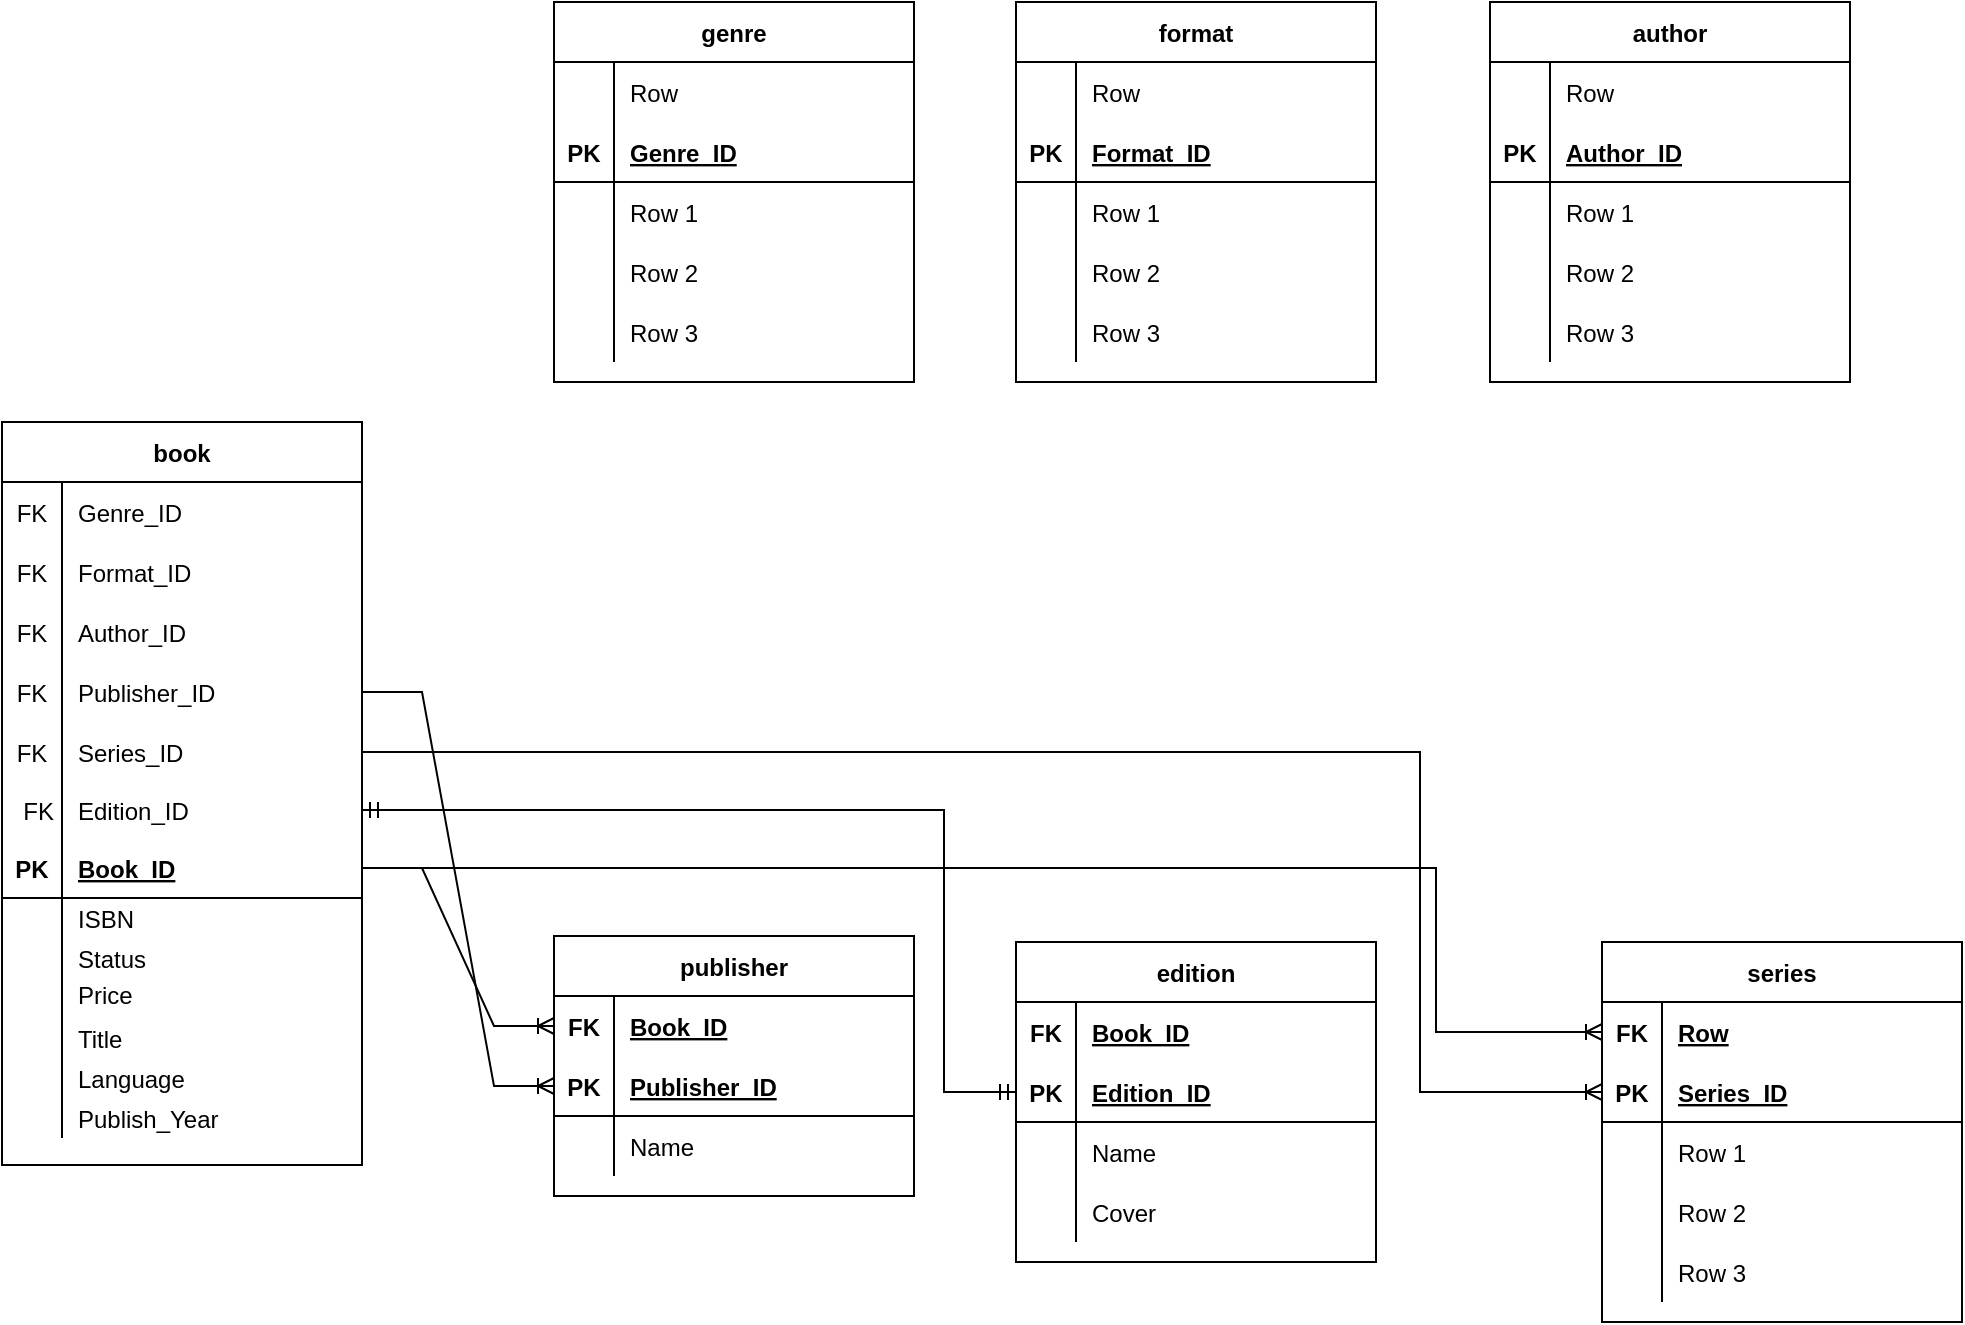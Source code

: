 <mxfile version="15.8.9" type="github">
  <diagram name="Page-1" id="ad52d381-51e7-2e0d-a935-2d0ddd2fd229">
    <mxGraphModel dx="1221" dy="654" grid="0" gridSize="10" guides="1" tooltips="1" connect="1" arrows="1" fold="1" page="1" pageScale="1" pageWidth="1100" pageHeight="850" background="none" math="0" shadow="0">
      <root>
        <mxCell id="0" />
        <mxCell id="1" parent="0" />
        <mxCell id="E-2vKQAkbis2uQc8l_NM-1" value="book" style="shape=table;startSize=30;container=1;collapsible=1;childLayout=tableLayout;fixedRows=1;rowLines=0;fontStyle=1;align=center;resizeLast=1;" parent="1" vertex="1">
          <mxGeometry x="147" y="327" width="180" height="371.444" as="geometry" />
        </mxCell>
        <mxCell id="GUo5Avm-NCkQz2e8P1mR-23" value="" style="shape=partialRectangle;collapsible=0;dropTarget=0;pointerEvents=0;fillColor=none;top=0;left=0;bottom=0;right=0;points=[[0,0.5],[1,0.5]];portConstraint=eastwest;" vertex="1" parent="E-2vKQAkbis2uQc8l_NM-1">
          <mxGeometry y="30" width="180" height="30" as="geometry" />
        </mxCell>
        <mxCell id="GUo5Avm-NCkQz2e8P1mR-24" value="FK" style="shape=partialRectangle;connectable=0;fillColor=none;top=0;left=0;bottom=0;right=0;editable=1;overflow=hidden;" vertex="1" parent="GUo5Avm-NCkQz2e8P1mR-23">
          <mxGeometry width="30" height="30" as="geometry">
            <mxRectangle width="30" height="30" as="alternateBounds" />
          </mxGeometry>
        </mxCell>
        <mxCell id="GUo5Avm-NCkQz2e8P1mR-25" value="Genre_ID" style="shape=partialRectangle;connectable=0;fillColor=none;top=0;left=0;bottom=0;right=0;align=left;spacingLeft=6;overflow=hidden;" vertex="1" parent="GUo5Avm-NCkQz2e8P1mR-23">
          <mxGeometry x="30" width="150" height="30" as="geometry">
            <mxRectangle width="150" height="30" as="alternateBounds" />
          </mxGeometry>
        </mxCell>
        <mxCell id="GUo5Avm-NCkQz2e8P1mR-26" value="" style="shape=partialRectangle;collapsible=0;dropTarget=0;pointerEvents=0;fillColor=none;top=0;left=0;bottom=0;right=0;points=[[0,0.5],[1,0.5]];portConstraint=eastwest;" vertex="1" parent="E-2vKQAkbis2uQc8l_NM-1">
          <mxGeometry y="60" width="180" height="30" as="geometry" />
        </mxCell>
        <mxCell id="GUo5Avm-NCkQz2e8P1mR-27" value="FK" style="shape=partialRectangle;connectable=0;fillColor=none;top=0;left=0;bottom=0;right=0;editable=1;overflow=hidden;" vertex="1" parent="GUo5Avm-NCkQz2e8P1mR-26">
          <mxGeometry width="30" height="30" as="geometry">
            <mxRectangle width="30" height="30" as="alternateBounds" />
          </mxGeometry>
        </mxCell>
        <mxCell id="GUo5Avm-NCkQz2e8P1mR-28" value="Format_ID" style="shape=partialRectangle;connectable=0;fillColor=none;top=0;left=0;bottom=0;right=0;align=left;spacingLeft=6;overflow=hidden;" vertex="1" parent="GUo5Avm-NCkQz2e8P1mR-26">
          <mxGeometry x="30" width="150" height="30" as="geometry">
            <mxRectangle width="150" height="30" as="alternateBounds" />
          </mxGeometry>
        </mxCell>
        <mxCell id="GUo5Avm-NCkQz2e8P1mR-29" value="" style="shape=partialRectangle;collapsible=0;dropTarget=0;pointerEvents=0;fillColor=none;top=0;left=0;bottom=0;right=0;points=[[0,0.5],[1,0.5]];portConstraint=eastwest;" vertex="1" parent="E-2vKQAkbis2uQc8l_NM-1">
          <mxGeometry y="90" width="180" height="30" as="geometry" />
        </mxCell>
        <mxCell id="GUo5Avm-NCkQz2e8P1mR-30" value="FK" style="shape=partialRectangle;connectable=0;fillColor=none;top=0;left=0;bottom=0;right=0;editable=1;overflow=hidden;" vertex="1" parent="GUo5Avm-NCkQz2e8P1mR-29">
          <mxGeometry width="30" height="30" as="geometry">
            <mxRectangle width="30" height="30" as="alternateBounds" />
          </mxGeometry>
        </mxCell>
        <mxCell id="GUo5Avm-NCkQz2e8P1mR-31" value="Author_ID" style="shape=partialRectangle;connectable=0;fillColor=none;top=0;left=0;bottom=0;right=0;align=left;spacingLeft=6;overflow=hidden;" vertex="1" parent="GUo5Avm-NCkQz2e8P1mR-29">
          <mxGeometry x="30" width="150" height="30" as="geometry">
            <mxRectangle width="150" height="30" as="alternateBounds" />
          </mxGeometry>
        </mxCell>
        <mxCell id="GUo5Avm-NCkQz2e8P1mR-32" value="" style="shape=partialRectangle;collapsible=0;dropTarget=0;pointerEvents=0;fillColor=none;top=0;left=0;bottom=0;right=0;points=[[0,0.5],[1,0.5]];portConstraint=eastwest;" vertex="1" parent="E-2vKQAkbis2uQc8l_NM-1">
          <mxGeometry y="120" width="180" height="30" as="geometry" />
        </mxCell>
        <mxCell id="GUo5Avm-NCkQz2e8P1mR-33" value="FK" style="shape=partialRectangle;connectable=0;fillColor=none;top=0;left=0;bottom=0;right=0;editable=1;overflow=hidden;" vertex="1" parent="GUo5Avm-NCkQz2e8P1mR-32">
          <mxGeometry width="30" height="30" as="geometry">
            <mxRectangle width="30" height="30" as="alternateBounds" />
          </mxGeometry>
        </mxCell>
        <mxCell id="GUo5Avm-NCkQz2e8P1mR-34" value="Publisher_ID" style="shape=partialRectangle;connectable=0;fillColor=none;top=0;left=0;bottom=0;right=0;align=left;spacingLeft=6;overflow=hidden;" vertex="1" parent="GUo5Avm-NCkQz2e8P1mR-32">
          <mxGeometry x="30" width="150" height="30" as="geometry">
            <mxRectangle width="150" height="30" as="alternateBounds" />
          </mxGeometry>
        </mxCell>
        <mxCell id="GUo5Avm-NCkQz2e8P1mR-57" value="" style="shape=partialRectangle;collapsible=0;dropTarget=0;pointerEvents=0;fillColor=none;top=0;left=0;bottom=0;right=0;points=[[0,0.5],[1,0.5]];portConstraint=eastwest;" vertex="1" parent="E-2vKQAkbis2uQc8l_NM-1">
          <mxGeometry y="150" width="180" height="30" as="geometry" />
        </mxCell>
        <mxCell id="GUo5Avm-NCkQz2e8P1mR-58" value="FK" style="shape=partialRectangle;connectable=0;fillColor=none;top=0;left=0;bottom=0;right=0;editable=1;overflow=hidden;" vertex="1" parent="GUo5Avm-NCkQz2e8P1mR-57">
          <mxGeometry width="30" height="30" as="geometry">
            <mxRectangle width="30" height="30" as="alternateBounds" />
          </mxGeometry>
        </mxCell>
        <mxCell id="GUo5Avm-NCkQz2e8P1mR-59" value="Series_ID" style="shape=partialRectangle;connectable=0;fillColor=none;top=0;left=0;bottom=0;right=0;align=left;spacingLeft=6;overflow=hidden;" vertex="1" parent="GUo5Avm-NCkQz2e8P1mR-57">
          <mxGeometry x="30" width="150" height="30" as="geometry">
            <mxRectangle width="150" height="30" as="alternateBounds" />
          </mxGeometry>
        </mxCell>
        <mxCell id="GUo5Avm-NCkQz2e8P1mR-35" value="" style="shape=partialRectangle;collapsible=0;dropTarget=0;pointerEvents=0;fillColor=none;top=0;left=0;bottom=0;right=0;points=[[0,0.5],[1,0.5]];portConstraint=eastwest;" vertex="1" parent="E-2vKQAkbis2uQc8l_NM-1">
          <mxGeometry y="180" width="180" height="28" as="geometry" />
        </mxCell>
        <mxCell id="GUo5Avm-NCkQz2e8P1mR-36" value="  FK" style="shape=partialRectangle;connectable=0;fillColor=none;top=0;left=0;bottom=0;right=0;editable=1;overflow=hidden;" vertex="1" parent="GUo5Avm-NCkQz2e8P1mR-35">
          <mxGeometry width="30" height="28" as="geometry">
            <mxRectangle width="30" height="28" as="alternateBounds" />
          </mxGeometry>
        </mxCell>
        <mxCell id="GUo5Avm-NCkQz2e8P1mR-37" value="Edition_ID" style="shape=partialRectangle;connectable=0;fillColor=none;top=0;left=0;bottom=0;right=0;align=left;spacingLeft=6;overflow=hidden;" vertex="1" parent="GUo5Avm-NCkQz2e8P1mR-35">
          <mxGeometry x="30" width="150" height="28" as="geometry">
            <mxRectangle width="150" height="28" as="alternateBounds" />
          </mxGeometry>
        </mxCell>
        <mxCell id="E-2vKQAkbis2uQc8l_NM-2" value="" style="shape=partialRectangle;collapsible=0;dropTarget=0;pointerEvents=0;fillColor=none;top=0;left=0;bottom=1;right=0;points=[[0,0.5],[1,0.5]];portConstraint=eastwest;" parent="E-2vKQAkbis2uQc8l_NM-1" vertex="1">
          <mxGeometry y="208" width="180" height="30" as="geometry" />
        </mxCell>
        <mxCell id="E-2vKQAkbis2uQc8l_NM-3" value="PK" style="shape=partialRectangle;connectable=0;fillColor=none;top=0;left=0;bottom=0;right=0;fontStyle=1;overflow=hidden;" parent="E-2vKQAkbis2uQc8l_NM-2" vertex="1">
          <mxGeometry width="30" height="30" as="geometry">
            <mxRectangle width="30" height="30" as="alternateBounds" />
          </mxGeometry>
        </mxCell>
        <mxCell id="E-2vKQAkbis2uQc8l_NM-4" value="Book_ID" style="shape=partialRectangle;connectable=0;fillColor=none;top=0;left=0;bottom=0;right=0;align=left;spacingLeft=6;fontStyle=5;overflow=hidden;" parent="E-2vKQAkbis2uQc8l_NM-2" vertex="1">
          <mxGeometry x="30" width="150" height="30" as="geometry">
            <mxRectangle width="150" height="30" as="alternateBounds" />
          </mxGeometry>
        </mxCell>
        <mxCell id="E-2vKQAkbis2uQc8l_NM-5" value="" style="shape=partialRectangle;collapsible=0;dropTarget=0;pointerEvents=0;fillColor=none;top=0;left=0;bottom=0;right=0;points=[[0,0.5],[1,0.5]];portConstraint=eastwest;" parent="E-2vKQAkbis2uQc8l_NM-1" vertex="1">
          <mxGeometry y="238" width="180" height="20" as="geometry" />
        </mxCell>
        <mxCell id="E-2vKQAkbis2uQc8l_NM-6" value="" style="shape=partialRectangle;connectable=0;fillColor=none;top=0;left=0;bottom=0;right=0;editable=1;overflow=hidden;" parent="E-2vKQAkbis2uQc8l_NM-5" vertex="1">
          <mxGeometry width="30" height="20" as="geometry">
            <mxRectangle width="30" height="20" as="alternateBounds" />
          </mxGeometry>
        </mxCell>
        <mxCell id="E-2vKQAkbis2uQc8l_NM-7" value="ISBN" style="shape=partialRectangle;connectable=0;fillColor=none;top=0;left=0;bottom=0;right=0;align=left;spacingLeft=6;overflow=hidden;" parent="E-2vKQAkbis2uQc8l_NM-5" vertex="1">
          <mxGeometry x="30" width="150" height="20" as="geometry">
            <mxRectangle width="150" height="20" as="alternateBounds" />
          </mxGeometry>
        </mxCell>
        <mxCell id="E-2vKQAkbis2uQc8l_NM-8" value="" style="shape=partialRectangle;collapsible=0;dropTarget=0;pointerEvents=0;fillColor=none;top=0;left=0;bottom=0;right=0;points=[[0,0.5],[1,0.5]];portConstraint=eastwest;" parent="E-2vKQAkbis2uQc8l_NM-1" vertex="1">
          <mxGeometry y="258" width="180" height="20" as="geometry" />
        </mxCell>
        <mxCell id="E-2vKQAkbis2uQc8l_NM-9" value="" style="shape=partialRectangle;connectable=0;fillColor=none;top=0;left=0;bottom=0;right=0;editable=1;overflow=hidden;" parent="E-2vKQAkbis2uQc8l_NM-8" vertex="1">
          <mxGeometry width="30" height="20" as="geometry">
            <mxRectangle width="30" height="20" as="alternateBounds" />
          </mxGeometry>
        </mxCell>
        <mxCell id="E-2vKQAkbis2uQc8l_NM-10" value="Status" style="shape=partialRectangle;connectable=0;fillColor=none;top=0;left=0;bottom=0;right=0;align=left;spacingLeft=6;overflow=hidden;" parent="E-2vKQAkbis2uQc8l_NM-8" vertex="1">
          <mxGeometry x="30" width="150" height="20" as="geometry">
            <mxRectangle width="150" height="20" as="alternateBounds" />
          </mxGeometry>
        </mxCell>
        <mxCell id="E-2vKQAkbis2uQc8l_NM-11" value="" style="shape=partialRectangle;collapsible=0;dropTarget=0;pointerEvents=0;fillColor=none;top=0;left=0;bottom=0;right=0;points=[[0,0.5],[1,0.5]];portConstraint=eastwest;" parent="E-2vKQAkbis2uQc8l_NM-1" vertex="1">
          <mxGeometry y="278" width="180" height="20" as="geometry" />
        </mxCell>
        <mxCell id="E-2vKQAkbis2uQc8l_NM-12" value="" style="shape=partialRectangle;connectable=0;fillColor=none;top=0;left=0;bottom=0;right=0;editable=1;overflow=hidden;" parent="E-2vKQAkbis2uQc8l_NM-11" vertex="1">
          <mxGeometry width="30" height="20" as="geometry">
            <mxRectangle width="30" height="20" as="alternateBounds" />
          </mxGeometry>
        </mxCell>
        <mxCell id="E-2vKQAkbis2uQc8l_NM-13" value="Price&#xa;" style="shape=partialRectangle;connectable=0;fillColor=none;top=0;left=0;bottom=0;right=0;align=left;spacingLeft=6;overflow=hidden;" parent="E-2vKQAkbis2uQc8l_NM-11" vertex="1">
          <mxGeometry x="30" width="150" height="20" as="geometry">
            <mxRectangle width="150" height="20" as="alternateBounds" />
          </mxGeometry>
        </mxCell>
        <mxCell id="GUo5Avm-NCkQz2e8P1mR-8" value="" style="shape=partialRectangle;collapsible=0;dropTarget=0;pointerEvents=0;fillColor=none;top=0;left=0;bottom=0;right=0;points=[[0,0.5],[1,0.5]];portConstraint=eastwest;" vertex="1" parent="E-2vKQAkbis2uQc8l_NM-1">
          <mxGeometry y="298" width="180" height="20" as="geometry" />
        </mxCell>
        <mxCell id="GUo5Avm-NCkQz2e8P1mR-9" value="" style="shape=partialRectangle;connectable=0;fillColor=none;top=0;left=0;bottom=0;right=0;editable=1;overflow=hidden;" vertex="1" parent="GUo5Avm-NCkQz2e8P1mR-8">
          <mxGeometry width="30" height="20" as="geometry">
            <mxRectangle width="30" height="20" as="alternateBounds" />
          </mxGeometry>
        </mxCell>
        <mxCell id="GUo5Avm-NCkQz2e8P1mR-10" value="Title" style="shape=partialRectangle;connectable=0;fillColor=none;top=0;left=0;bottom=0;right=0;align=left;spacingLeft=6;overflow=hidden;" vertex="1" parent="GUo5Avm-NCkQz2e8P1mR-8">
          <mxGeometry x="30" width="150" height="20" as="geometry">
            <mxRectangle width="150" height="20" as="alternateBounds" />
          </mxGeometry>
        </mxCell>
        <mxCell id="GUo5Avm-NCkQz2e8P1mR-11" value="" style="shape=partialRectangle;collapsible=0;dropTarget=0;pointerEvents=0;fillColor=none;top=0;left=0;bottom=0;right=0;points=[[0,0.5],[1,0.5]];portConstraint=eastwest;" vertex="1" parent="E-2vKQAkbis2uQc8l_NM-1">
          <mxGeometry y="318" width="180" height="20" as="geometry" />
        </mxCell>
        <mxCell id="GUo5Avm-NCkQz2e8P1mR-12" value="" style="shape=partialRectangle;connectable=0;fillColor=none;top=0;left=0;bottom=0;right=0;editable=1;overflow=hidden;" vertex="1" parent="GUo5Avm-NCkQz2e8P1mR-11">
          <mxGeometry width="30" height="20" as="geometry">
            <mxRectangle width="30" height="20" as="alternateBounds" />
          </mxGeometry>
        </mxCell>
        <mxCell id="GUo5Avm-NCkQz2e8P1mR-13" value="Language" style="shape=partialRectangle;connectable=0;fillColor=none;top=0;left=0;bottom=0;right=0;align=left;spacingLeft=6;overflow=hidden;" vertex="1" parent="GUo5Avm-NCkQz2e8P1mR-11">
          <mxGeometry x="30" width="150" height="20" as="geometry">
            <mxRectangle width="150" height="20" as="alternateBounds" />
          </mxGeometry>
        </mxCell>
        <mxCell id="GUo5Avm-NCkQz2e8P1mR-14" value="" style="shape=partialRectangle;collapsible=0;dropTarget=0;pointerEvents=0;fillColor=none;top=0;left=0;bottom=0;right=0;points=[[0,0.5],[1,0.5]];portConstraint=eastwest;" vertex="1" parent="E-2vKQAkbis2uQc8l_NM-1">
          <mxGeometry y="338" width="180" height="20" as="geometry" />
        </mxCell>
        <mxCell id="GUo5Avm-NCkQz2e8P1mR-15" value="" style="shape=partialRectangle;connectable=0;fillColor=none;top=0;left=0;bottom=0;right=0;editable=1;overflow=hidden;" vertex="1" parent="GUo5Avm-NCkQz2e8P1mR-14">
          <mxGeometry width="30" height="20" as="geometry">
            <mxRectangle width="30" height="20" as="alternateBounds" />
          </mxGeometry>
        </mxCell>
        <mxCell id="GUo5Avm-NCkQz2e8P1mR-16" value="Publish_Year" style="shape=partialRectangle;connectable=0;fillColor=none;top=0;left=0;bottom=0;right=0;align=left;spacingLeft=6;overflow=hidden;" vertex="1" parent="GUo5Avm-NCkQz2e8P1mR-14">
          <mxGeometry x="30" width="150" height="20" as="geometry">
            <mxRectangle width="150" height="20" as="alternateBounds" />
          </mxGeometry>
        </mxCell>
        <mxCell id="E-2vKQAkbis2uQc8l_NM-14" value="author" style="shape=table;startSize=30;container=1;collapsible=1;childLayout=tableLayout;fixedRows=1;rowLines=0;fontStyle=1;align=center;resizeLast=1;" parent="1" vertex="1">
          <mxGeometry x="891" y="117" width="180" height="190" as="geometry" />
        </mxCell>
        <mxCell id="GUo5Avm-NCkQz2e8P1mR-54" value="" style="shape=partialRectangle;collapsible=0;dropTarget=0;pointerEvents=0;fillColor=none;top=0;left=0;bottom=0;right=0;points=[[0,0.5],[1,0.5]];portConstraint=eastwest;" vertex="1" parent="E-2vKQAkbis2uQc8l_NM-14">
          <mxGeometry y="30" width="180" height="30" as="geometry" />
        </mxCell>
        <mxCell id="GUo5Avm-NCkQz2e8P1mR-55" value="" style="shape=partialRectangle;connectable=0;fillColor=none;top=0;left=0;bottom=0;right=0;editable=1;overflow=hidden;" vertex="1" parent="GUo5Avm-NCkQz2e8P1mR-54">
          <mxGeometry width="30" height="30" as="geometry">
            <mxRectangle width="30" height="30" as="alternateBounds" />
          </mxGeometry>
        </mxCell>
        <mxCell id="GUo5Avm-NCkQz2e8P1mR-56" value="Row" style="shape=partialRectangle;connectable=0;fillColor=none;top=0;left=0;bottom=0;right=0;align=left;spacingLeft=6;overflow=hidden;" vertex="1" parent="GUo5Avm-NCkQz2e8P1mR-54">
          <mxGeometry x="30" width="150" height="30" as="geometry">
            <mxRectangle width="150" height="30" as="alternateBounds" />
          </mxGeometry>
        </mxCell>
        <mxCell id="E-2vKQAkbis2uQc8l_NM-15" value="" style="shape=partialRectangle;collapsible=0;dropTarget=0;pointerEvents=0;fillColor=none;top=0;left=0;bottom=1;right=0;points=[[0,0.5],[1,0.5]];portConstraint=eastwest;" parent="E-2vKQAkbis2uQc8l_NM-14" vertex="1">
          <mxGeometry y="60" width="180" height="30" as="geometry" />
        </mxCell>
        <mxCell id="E-2vKQAkbis2uQc8l_NM-16" value="PK" style="shape=partialRectangle;connectable=0;fillColor=none;top=0;left=0;bottom=0;right=0;fontStyle=1;overflow=hidden;" parent="E-2vKQAkbis2uQc8l_NM-15" vertex="1">
          <mxGeometry width="30" height="30" as="geometry">
            <mxRectangle width="30" height="30" as="alternateBounds" />
          </mxGeometry>
        </mxCell>
        <mxCell id="E-2vKQAkbis2uQc8l_NM-17" value="Author_ID" style="shape=partialRectangle;connectable=0;fillColor=none;top=0;left=0;bottom=0;right=0;align=left;spacingLeft=6;fontStyle=5;overflow=hidden;" parent="E-2vKQAkbis2uQc8l_NM-15" vertex="1">
          <mxGeometry x="30" width="150" height="30" as="geometry">
            <mxRectangle width="150" height="30" as="alternateBounds" />
          </mxGeometry>
        </mxCell>
        <mxCell id="E-2vKQAkbis2uQc8l_NM-18" value="" style="shape=partialRectangle;collapsible=0;dropTarget=0;pointerEvents=0;fillColor=none;top=0;left=0;bottom=0;right=0;points=[[0,0.5],[1,0.5]];portConstraint=eastwest;" parent="E-2vKQAkbis2uQc8l_NM-14" vertex="1">
          <mxGeometry y="90" width="180" height="30" as="geometry" />
        </mxCell>
        <mxCell id="E-2vKQAkbis2uQc8l_NM-19" value="" style="shape=partialRectangle;connectable=0;fillColor=none;top=0;left=0;bottom=0;right=0;editable=1;overflow=hidden;" parent="E-2vKQAkbis2uQc8l_NM-18" vertex="1">
          <mxGeometry width="30" height="30" as="geometry">
            <mxRectangle width="30" height="30" as="alternateBounds" />
          </mxGeometry>
        </mxCell>
        <mxCell id="E-2vKQAkbis2uQc8l_NM-20" value="Row 1" style="shape=partialRectangle;connectable=0;fillColor=none;top=0;left=0;bottom=0;right=0;align=left;spacingLeft=6;overflow=hidden;" parent="E-2vKQAkbis2uQc8l_NM-18" vertex="1">
          <mxGeometry x="30" width="150" height="30" as="geometry">
            <mxRectangle width="150" height="30" as="alternateBounds" />
          </mxGeometry>
        </mxCell>
        <mxCell id="E-2vKQAkbis2uQc8l_NM-21" value="" style="shape=partialRectangle;collapsible=0;dropTarget=0;pointerEvents=0;fillColor=none;top=0;left=0;bottom=0;right=0;points=[[0,0.5],[1,0.5]];portConstraint=eastwest;" parent="E-2vKQAkbis2uQc8l_NM-14" vertex="1">
          <mxGeometry y="120" width="180" height="30" as="geometry" />
        </mxCell>
        <mxCell id="E-2vKQAkbis2uQc8l_NM-22" value="" style="shape=partialRectangle;connectable=0;fillColor=none;top=0;left=0;bottom=0;right=0;editable=1;overflow=hidden;" parent="E-2vKQAkbis2uQc8l_NM-21" vertex="1">
          <mxGeometry width="30" height="30" as="geometry">
            <mxRectangle width="30" height="30" as="alternateBounds" />
          </mxGeometry>
        </mxCell>
        <mxCell id="E-2vKQAkbis2uQc8l_NM-23" value="Row 2" style="shape=partialRectangle;connectable=0;fillColor=none;top=0;left=0;bottom=0;right=0;align=left;spacingLeft=6;overflow=hidden;" parent="E-2vKQAkbis2uQc8l_NM-21" vertex="1">
          <mxGeometry x="30" width="150" height="30" as="geometry">
            <mxRectangle width="150" height="30" as="alternateBounds" />
          </mxGeometry>
        </mxCell>
        <mxCell id="E-2vKQAkbis2uQc8l_NM-24" value="" style="shape=partialRectangle;collapsible=0;dropTarget=0;pointerEvents=0;fillColor=none;top=0;left=0;bottom=0;right=0;points=[[0,0.5],[1,0.5]];portConstraint=eastwest;" parent="E-2vKQAkbis2uQc8l_NM-14" vertex="1">
          <mxGeometry y="150" width="180" height="30" as="geometry" />
        </mxCell>
        <mxCell id="E-2vKQAkbis2uQc8l_NM-25" value="" style="shape=partialRectangle;connectable=0;fillColor=none;top=0;left=0;bottom=0;right=0;editable=1;overflow=hidden;" parent="E-2vKQAkbis2uQc8l_NM-24" vertex="1">
          <mxGeometry width="30" height="30" as="geometry">
            <mxRectangle width="30" height="30" as="alternateBounds" />
          </mxGeometry>
        </mxCell>
        <mxCell id="E-2vKQAkbis2uQc8l_NM-26" value="Row 3" style="shape=partialRectangle;connectable=0;fillColor=none;top=0;left=0;bottom=0;right=0;align=left;spacingLeft=6;overflow=hidden;" parent="E-2vKQAkbis2uQc8l_NM-24" vertex="1">
          <mxGeometry x="30" width="150" height="30" as="geometry">
            <mxRectangle width="150" height="30" as="alternateBounds" />
          </mxGeometry>
        </mxCell>
        <mxCell id="E-2vKQAkbis2uQc8l_NM-31" value="edition" style="shape=table;startSize=30;container=1;collapsible=1;childLayout=tableLayout;fixedRows=1;rowLines=0;fontStyle=1;align=center;resizeLast=1;" parent="1" vertex="1">
          <mxGeometry x="654" y="587" width="180" height="160" as="geometry" />
        </mxCell>
        <mxCell id="GUo5Avm-NCkQz2e8P1mR-39" value="" style="shape=partialRectangle;collapsible=0;dropTarget=0;pointerEvents=0;fillColor=none;top=0;left=0;bottom=0;right=0;points=[[0,0.5],[1,0.5]];portConstraint=eastwest;" vertex="1" parent="E-2vKQAkbis2uQc8l_NM-31">
          <mxGeometry y="30" width="180" height="30" as="geometry" />
        </mxCell>
        <mxCell id="GUo5Avm-NCkQz2e8P1mR-40" value="FK" style="shape=partialRectangle;connectable=0;fillColor=none;top=0;left=0;bottom=0;right=0;editable=1;overflow=hidden;fontStyle=1" vertex="1" parent="GUo5Avm-NCkQz2e8P1mR-39">
          <mxGeometry width="30" height="30" as="geometry">
            <mxRectangle width="30" height="30" as="alternateBounds" />
          </mxGeometry>
        </mxCell>
        <mxCell id="GUo5Avm-NCkQz2e8P1mR-41" value="Book_ID" style="shape=partialRectangle;connectable=0;fillColor=none;top=0;left=0;bottom=0;right=0;align=left;spacingLeft=6;overflow=hidden;fontStyle=5" vertex="1" parent="GUo5Avm-NCkQz2e8P1mR-39">
          <mxGeometry x="30" width="150" height="30" as="geometry">
            <mxRectangle width="150" height="30" as="alternateBounds" />
          </mxGeometry>
        </mxCell>
        <mxCell id="E-2vKQAkbis2uQc8l_NM-32" value="" style="shape=partialRectangle;collapsible=0;dropTarget=0;pointerEvents=0;fillColor=none;top=0;left=0;bottom=1;right=0;points=[[0,0.5],[1,0.5]];portConstraint=eastwest;" parent="E-2vKQAkbis2uQc8l_NM-31" vertex="1">
          <mxGeometry y="60" width="180" height="30" as="geometry" />
        </mxCell>
        <mxCell id="E-2vKQAkbis2uQc8l_NM-33" value="PK" style="shape=partialRectangle;connectable=0;fillColor=none;top=0;left=0;bottom=0;right=0;fontStyle=1;overflow=hidden;" parent="E-2vKQAkbis2uQc8l_NM-32" vertex="1">
          <mxGeometry width="30" height="30" as="geometry">
            <mxRectangle width="30" height="30" as="alternateBounds" />
          </mxGeometry>
        </mxCell>
        <mxCell id="E-2vKQAkbis2uQc8l_NM-34" value="Edition_ID" style="shape=partialRectangle;connectable=0;fillColor=none;top=0;left=0;bottom=0;right=0;align=left;spacingLeft=6;fontStyle=5;overflow=hidden;" parent="E-2vKQAkbis2uQc8l_NM-32" vertex="1">
          <mxGeometry x="30" width="150" height="30" as="geometry">
            <mxRectangle width="150" height="30" as="alternateBounds" />
          </mxGeometry>
        </mxCell>
        <mxCell id="E-2vKQAkbis2uQc8l_NM-35" value="" style="shape=partialRectangle;collapsible=0;dropTarget=0;pointerEvents=0;fillColor=none;top=0;left=0;bottom=0;right=0;points=[[0,0.5],[1,0.5]];portConstraint=eastwest;" parent="E-2vKQAkbis2uQc8l_NM-31" vertex="1">
          <mxGeometry y="90" width="180" height="30" as="geometry" />
        </mxCell>
        <mxCell id="E-2vKQAkbis2uQc8l_NM-36" value="" style="shape=partialRectangle;connectable=0;fillColor=none;top=0;left=0;bottom=0;right=0;editable=1;overflow=hidden;" parent="E-2vKQAkbis2uQc8l_NM-35" vertex="1">
          <mxGeometry width="30" height="30" as="geometry">
            <mxRectangle width="30" height="30" as="alternateBounds" />
          </mxGeometry>
        </mxCell>
        <mxCell id="E-2vKQAkbis2uQc8l_NM-37" value="Name" style="shape=partialRectangle;connectable=0;fillColor=none;top=0;left=0;bottom=0;right=0;align=left;spacingLeft=6;overflow=hidden;" parent="E-2vKQAkbis2uQc8l_NM-35" vertex="1">
          <mxGeometry x="30" width="150" height="30" as="geometry">
            <mxRectangle width="150" height="30" as="alternateBounds" />
          </mxGeometry>
        </mxCell>
        <mxCell id="E-2vKQAkbis2uQc8l_NM-38" value="" style="shape=partialRectangle;collapsible=0;dropTarget=0;pointerEvents=0;fillColor=none;top=0;left=0;bottom=0;right=0;points=[[0,0.5],[1,0.5]];portConstraint=eastwest;" parent="E-2vKQAkbis2uQc8l_NM-31" vertex="1">
          <mxGeometry y="120" width="180" height="30" as="geometry" />
        </mxCell>
        <mxCell id="E-2vKQAkbis2uQc8l_NM-39" value="" style="shape=partialRectangle;connectable=0;fillColor=none;top=0;left=0;bottom=0;right=0;editable=1;overflow=hidden;" parent="E-2vKQAkbis2uQc8l_NM-38" vertex="1">
          <mxGeometry width="30" height="30" as="geometry">
            <mxRectangle width="30" height="30" as="alternateBounds" />
          </mxGeometry>
        </mxCell>
        <mxCell id="E-2vKQAkbis2uQc8l_NM-40" value="Cover" style="shape=partialRectangle;connectable=0;fillColor=none;top=0;left=0;bottom=0;right=0;align=left;spacingLeft=6;overflow=hidden;" parent="E-2vKQAkbis2uQc8l_NM-38" vertex="1">
          <mxGeometry x="30" width="150" height="30" as="geometry">
            <mxRectangle width="150" height="30" as="alternateBounds" />
          </mxGeometry>
        </mxCell>
        <mxCell id="E-2vKQAkbis2uQc8l_NM-45" value="series" style="shape=table;startSize=30;container=1;collapsible=1;childLayout=tableLayout;fixedRows=1;rowLines=0;fontStyle=1;align=center;resizeLast=1;" parent="1" vertex="1">
          <mxGeometry x="947" y="587" width="180" height="190" as="geometry" />
        </mxCell>
        <mxCell id="GUo5Avm-NCkQz2e8P1mR-45" value="" style="shape=partialRectangle;collapsible=0;dropTarget=0;pointerEvents=0;fillColor=none;top=0;left=0;bottom=0;right=0;points=[[0,0.5],[1,0.5]];portConstraint=eastwest;" vertex="1" parent="E-2vKQAkbis2uQc8l_NM-45">
          <mxGeometry y="30" width="180" height="30" as="geometry" />
        </mxCell>
        <mxCell id="GUo5Avm-NCkQz2e8P1mR-46" value="FK" style="shape=partialRectangle;connectable=0;fillColor=none;top=0;left=0;bottom=0;right=0;editable=1;overflow=hidden;fontStyle=1" vertex="1" parent="GUo5Avm-NCkQz2e8P1mR-45">
          <mxGeometry width="30" height="30" as="geometry">
            <mxRectangle width="30" height="30" as="alternateBounds" />
          </mxGeometry>
        </mxCell>
        <mxCell id="GUo5Avm-NCkQz2e8P1mR-47" value="Row" style="shape=partialRectangle;connectable=0;fillColor=none;top=0;left=0;bottom=0;right=0;align=left;spacingLeft=6;overflow=hidden;fontStyle=5" vertex="1" parent="GUo5Avm-NCkQz2e8P1mR-45">
          <mxGeometry x="30" width="150" height="30" as="geometry">
            <mxRectangle width="150" height="30" as="alternateBounds" />
          </mxGeometry>
        </mxCell>
        <mxCell id="E-2vKQAkbis2uQc8l_NM-46" value="" style="shape=partialRectangle;collapsible=0;dropTarget=0;pointerEvents=0;fillColor=none;top=0;left=0;bottom=1;right=0;points=[[0,0.5],[1,0.5]];portConstraint=eastwest;" parent="E-2vKQAkbis2uQc8l_NM-45" vertex="1">
          <mxGeometry y="60" width="180" height="30" as="geometry" />
        </mxCell>
        <mxCell id="E-2vKQAkbis2uQc8l_NM-47" value="PK" style="shape=partialRectangle;connectable=0;fillColor=none;top=0;left=0;bottom=0;right=0;fontStyle=1;overflow=hidden;" parent="E-2vKQAkbis2uQc8l_NM-46" vertex="1">
          <mxGeometry width="30" height="30" as="geometry">
            <mxRectangle width="30" height="30" as="alternateBounds" />
          </mxGeometry>
        </mxCell>
        <mxCell id="E-2vKQAkbis2uQc8l_NM-48" value="Series_ID" style="shape=partialRectangle;connectable=0;fillColor=none;top=0;left=0;bottom=0;right=0;align=left;spacingLeft=6;fontStyle=5;overflow=hidden;" parent="E-2vKQAkbis2uQc8l_NM-46" vertex="1">
          <mxGeometry x="30" width="150" height="30" as="geometry">
            <mxRectangle width="150" height="30" as="alternateBounds" />
          </mxGeometry>
        </mxCell>
        <mxCell id="E-2vKQAkbis2uQc8l_NM-49" value="" style="shape=partialRectangle;collapsible=0;dropTarget=0;pointerEvents=0;fillColor=none;top=0;left=0;bottom=0;right=0;points=[[0,0.5],[1,0.5]];portConstraint=eastwest;" parent="E-2vKQAkbis2uQc8l_NM-45" vertex="1">
          <mxGeometry y="90" width="180" height="30" as="geometry" />
        </mxCell>
        <mxCell id="E-2vKQAkbis2uQc8l_NM-50" value="" style="shape=partialRectangle;connectable=0;fillColor=none;top=0;left=0;bottom=0;right=0;editable=1;overflow=hidden;" parent="E-2vKQAkbis2uQc8l_NM-49" vertex="1">
          <mxGeometry width="30" height="30" as="geometry">
            <mxRectangle width="30" height="30" as="alternateBounds" />
          </mxGeometry>
        </mxCell>
        <mxCell id="E-2vKQAkbis2uQc8l_NM-51" value="Row 1" style="shape=partialRectangle;connectable=0;fillColor=none;top=0;left=0;bottom=0;right=0;align=left;spacingLeft=6;overflow=hidden;" parent="E-2vKQAkbis2uQc8l_NM-49" vertex="1">
          <mxGeometry x="30" width="150" height="30" as="geometry">
            <mxRectangle width="150" height="30" as="alternateBounds" />
          </mxGeometry>
        </mxCell>
        <mxCell id="E-2vKQAkbis2uQc8l_NM-52" value="" style="shape=partialRectangle;collapsible=0;dropTarget=0;pointerEvents=0;fillColor=none;top=0;left=0;bottom=0;right=0;points=[[0,0.5],[1,0.5]];portConstraint=eastwest;" parent="E-2vKQAkbis2uQc8l_NM-45" vertex="1">
          <mxGeometry y="120" width="180" height="30" as="geometry" />
        </mxCell>
        <mxCell id="E-2vKQAkbis2uQc8l_NM-53" value="" style="shape=partialRectangle;connectable=0;fillColor=none;top=0;left=0;bottom=0;right=0;editable=1;overflow=hidden;" parent="E-2vKQAkbis2uQc8l_NM-52" vertex="1">
          <mxGeometry width="30" height="30" as="geometry">
            <mxRectangle width="30" height="30" as="alternateBounds" />
          </mxGeometry>
        </mxCell>
        <mxCell id="E-2vKQAkbis2uQc8l_NM-54" value="Row 2" style="shape=partialRectangle;connectable=0;fillColor=none;top=0;left=0;bottom=0;right=0;align=left;spacingLeft=6;overflow=hidden;" parent="E-2vKQAkbis2uQc8l_NM-52" vertex="1">
          <mxGeometry x="30" width="150" height="30" as="geometry">
            <mxRectangle width="150" height="30" as="alternateBounds" />
          </mxGeometry>
        </mxCell>
        <mxCell id="E-2vKQAkbis2uQc8l_NM-55" value="" style="shape=partialRectangle;collapsible=0;dropTarget=0;pointerEvents=0;fillColor=none;top=0;left=0;bottom=0;right=0;points=[[0,0.5],[1,0.5]];portConstraint=eastwest;" parent="E-2vKQAkbis2uQc8l_NM-45" vertex="1">
          <mxGeometry y="150" width="180" height="30" as="geometry" />
        </mxCell>
        <mxCell id="E-2vKQAkbis2uQc8l_NM-56" value="" style="shape=partialRectangle;connectable=0;fillColor=none;top=0;left=0;bottom=0;right=0;editable=1;overflow=hidden;" parent="E-2vKQAkbis2uQc8l_NM-55" vertex="1">
          <mxGeometry width="30" height="30" as="geometry">
            <mxRectangle width="30" height="30" as="alternateBounds" />
          </mxGeometry>
        </mxCell>
        <mxCell id="E-2vKQAkbis2uQc8l_NM-57" value="Row 3" style="shape=partialRectangle;connectable=0;fillColor=none;top=0;left=0;bottom=0;right=0;align=left;spacingLeft=6;overflow=hidden;" parent="E-2vKQAkbis2uQc8l_NM-55" vertex="1">
          <mxGeometry x="30" width="150" height="30" as="geometry">
            <mxRectangle width="150" height="30" as="alternateBounds" />
          </mxGeometry>
        </mxCell>
        <mxCell id="E-2vKQAkbis2uQc8l_NM-59" value="format" style="shape=table;startSize=30;container=1;collapsible=1;childLayout=tableLayout;fixedRows=1;rowLines=0;fontStyle=1;align=center;resizeLast=1;" parent="1" vertex="1">
          <mxGeometry x="654" y="117" width="180" height="190" as="geometry" />
        </mxCell>
        <mxCell id="GUo5Avm-NCkQz2e8P1mR-51" value="" style="shape=partialRectangle;collapsible=0;dropTarget=0;pointerEvents=0;fillColor=none;top=0;left=0;bottom=0;right=0;points=[[0,0.5],[1,0.5]];portConstraint=eastwest;" vertex="1" parent="E-2vKQAkbis2uQc8l_NM-59">
          <mxGeometry y="30" width="180" height="30" as="geometry" />
        </mxCell>
        <mxCell id="GUo5Avm-NCkQz2e8P1mR-52" value="" style="shape=partialRectangle;connectable=0;fillColor=none;top=0;left=0;bottom=0;right=0;editable=1;overflow=hidden;" vertex="1" parent="GUo5Avm-NCkQz2e8P1mR-51">
          <mxGeometry width="30" height="30" as="geometry">
            <mxRectangle width="30" height="30" as="alternateBounds" />
          </mxGeometry>
        </mxCell>
        <mxCell id="GUo5Avm-NCkQz2e8P1mR-53" value="Row" style="shape=partialRectangle;connectable=0;fillColor=none;top=0;left=0;bottom=0;right=0;align=left;spacingLeft=6;overflow=hidden;" vertex="1" parent="GUo5Avm-NCkQz2e8P1mR-51">
          <mxGeometry x="30" width="150" height="30" as="geometry">
            <mxRectangle width="150" height="30" as="alternateBounds" />
          </mxGeometry>
        </mxCell>
        <mxCell id="E-2vKQAkbis2uQc8l_NM-60" value="" style="shape=partialRectangle;collapsible=0;dropTarget=0;pointerEvents=0;fillColor=none;top=0;left=0;bottom=1;right=0;points=[[0,0.5],[1,0.5]];portConstraint=eastwest;" parent="E-2vKQAkbis2uQc8l_NM-59" vertex="1">
          <mxGeometry y="60" width="180" height="30" as="geometry" />
        </mxCell>
        <mxCell id="E-2vKQAkbis2uQc8l_NM-61" value="PK" style="shape=partialRectangle;connectable=0;fillColor=none;top=0;left=0;bottom=0;right=0;fontStyle=1;overflow=hidden;" parent="E-2vKQAkbis2uQc8l_NM-60" vertex="1">
          <mxGeometry width="30" height="30" as="geometry">
            <mxRectangle width="30" height="30" as="alternateBounds" />
          </mxGeometry>
        </mxCell>
        <mxCell id="E-2vKQAkbis2uQc8l_NM-62" value="Format_ID" style="shape=partialRectangle;connectable=0;fillColor=none;top=0;left=0;bottom=0;right=0;align=left;spacingLeft=6;fontStyle=5;overflow=hidden;" parent="E-2vKQAkbis2uQc8l_NM-60" vertex="1">
          <mxGeometry x="30" width="150" height="30" as="geometry">
            <mxRectangle width="150" height="30" as="alternateBounds" />
          </mxGeometry>
        </mxCell>
        <mxCell id="E-2vKQAkbis2uQc8l_NM-63" value="" style="shape=partialRectangle;collapsible=0;dropTarget=0;pointerEvents=0;fillColor=none;top=0;left=0;bottom=0;right=0;points=[[0,0.5],[1,0.5]];portConstraint=eastwest;" parent="E-2vKQAkbis2uQc8l_NM-59" vertex="1">
          <mxGeometry y="90" width="180" height="30" as="geometry" />
        </mxCell>
        <mxCell id="E-2vKQAkbis2uQc8l_NM-64" value="" style="shape=partialRectangle;connectable=0;fillColor=none;top=0;left=0;bottom=0;right=0;editable=1;overflow=hidden;" parent="E-2vKQAkbis2uQc8l_NM-63" vertex="1">
          <mxGeometry width="30" height="30" as="geometry">
            <mxRectangle width="30" height="30" as="alternateBounds" />
          </mxGeometry>
        </mxCell>
        <mxCell id="E-2vKQAkbis2uQc8l_NM-65" value="Row 1" style="shape=partialRectangle;connectable=0;fillColor=none;top=0;left=0;bottom=0;right=0;align=left;spacingLeft=6;overflow=hidden;" parent="E-2vKQAkbis2uQc8l_NM-63" vertex="1">
          <mxGeometry x="30" width="150" height="30" as="geometry">
            <mxRectangle width="150" height="30" as="alternateBounds" />
          </mxGeometry>
        </mxCell>
        <mxCell id="E-2vKQAkbis2uQc8l_NM-66" value="" style="shape=partialRectangle;collapsible=0;dropTarget=0;pointerEvents=0;fillColor=none;top=0;left=0;bottom=0;right=0;points=[[0,0.5],[1,0.5]];portConstraint=eastwest;" parent="E-2vKQAkbis2uQc8l_NM-59" vertex="1">
          <mxGeometry y="120" width="180" height="30" as="geometry" />
        </mxCell>
        <mxCell id="E-2vKQAkbis2uQc8l_NM-67" value="" style="shape=partialRectangle;connectable=0;fillColor=none;top=0;left=0;bottom=0;right=0;editable=1;overflow=hidden;" parent="E-2vKQAkbis2uQc8l_NM-66" vertex="1">
          <mxGeometry width="30" height="30" as="geometry">
            <mxRectangle width="30" height="30" as="alternateBounds" />
          </mxGeometry>
        </mxCell>
        <mxCell id="E-2vKQAkbis2uQc8l_NM-68" value="Row 2" style="shape=partialRectangle;connectable=0;fillColor=none;top=0;left=0;bottom=0;right=0;align=left;spacingLeft=6;overflow=hidden;" parent="E-2vKQAkbis2uQc8l_NM-66" vertex="1">
          <mxGeometry x="30" width="150" height="30" as="geometry">
            <mxRectangle width="150" height="30" as="alternateBounds" />
          </mxGeometry>
        </mxCell>
        <mxCell id="E-2vKQAkbis2uQc8l_NM-69" value="" style="shape=partialRectangle;collapsible=0;dropTarget=0;pointerEvents=0;fillColor=none;top=0;left=0;bottom=0;right=0;points=[[0,0.5],[1,0.5]];portConstraint=eastwest;" parent="E-2vKQAkbis2uQc8l_NM-59" vertex="1">
          <mxGeometry y="150" width="180" height="30" as="geometry" />
        </mxCell>
        <mxCell id="E-2vKQAkbis2uQc8l_NM-70" value="" style="shape=partialRectangle;connectable=0;fillColor=none;top=0;left=0;bottom=0;right=0;editable=1;overflow=hidden;" parent="E-2vKQAkbis2uQc8l_NM-69" vertex="1">
          <mxGeometry width="30" height="30" as="geometry">
            <mxRectangle width="30" height="30" as="alternateBounds" />
          </mxGeometry>
        </mxCell>
        <mxCell id="E-2vKQAkbis2uQc8l_NM-71" value="Row 3" style="shape=partialRectangle;connectable=0;fillColor=none;top=0;left=0;bottom=0;right=0;align=left;spacingLeft=6;overflow=hidden;" parent="E-2vKQAkbis2uQc8l_NM-69" vertex="1">
          <mxGeometry x="30" width="150" height="30" as="geometry">
            <mxRectangle width="150" height="30" as="alternateBounds" />
          </mxGeometry>
        </mxCell>
        <mxCell id="E-2vKQAkbis2uQc8l_NM-76" value="genre" style="shape=table;startSize=30;container=1;collapsible=1;childLayout=tableLayout;fixedRows=1;rowLines=0;fontStyle=1;align=center;resizeLast=1;" parent="1" vertex="1">
          <mxGeometry x="423" y="117" width="180" height="190" as="geometry" />
        </mxCell>
        <mxCell id="GUo5Avm-NCkQz2e8P1mR-48" value="" style="shape=partialRectangle;collapsible=0;dropTarget=0;pointerEvents=0;fillColor=none;top=0;left=0;bottom=0;right=0;points=[[0,0.5],[1,0.5]];portConstraint=eastwest;" vertex="1" parent="E-2vKQAkbis2uQc8l_NM-76">
          <mxGeometry y="30" width="180" height="30" as="geometry" />
        </mxCell>
        <mxCell id="GUo5Avm-NCkQz2e8P1mR-49" value="" style="shape=partialRectangle;connectable=0;fillColor=none;top=0;left=0;bottom=0;right=0;editable=1;overflow=hidden;" vertex="1" parent="GUo5Avm-NCkQz2e8P1mR-48">
          <mxGeometry width="30" height="30" as="geometry">
            <mxRectangle width="30" height="30" as="alternateBounds" />
          </mxGeometry>
        </mxCell>
        <mxCell id="GUo5Avm-NCkQz2e8P1mR-50" value="Row" style="shape=partialRectangle;connectable=0;fillColor=none;top=0;left=0;bottom=0;right=0;align=left;spacingLeft=6;overflow=hidden;" vertex="1" parent="GUo5Avm-NCkQz2e8P1mR-48">
          <mxGeometry x="30" width="150" height="30" as="geometry">
            <mxRectangle width="150" height="30" as="alternateBounds" />
          </mxGeometry>
        </mxCell>
        <mxCell id="E-2vKQAkbis2uQc8l_NM-77" value="" style="shape=partialRectangle;collapsible=0;dropTarget=0;pointerEvents=0;fillColor=none;top=0;left=0;bottom=1;right=0;points=[[0,0.5],[1,0.5]];portConstraint=eastwest;" parent="E-2vKQAkbis2uQc8l_NM-76" vertex="1">
          <mxGeometry y="60" width="180" height="30" as="geometry" />
        </mxCell>
        <mxCell id="E-2vKQAkbis2uQc8l_NM-78" value="PK" style="shape=partialRectangle;connectable=0;fillColor=none;top=0;left=0;bottom=0;right=0;fontStyle=1;overflow=hidden;" parent="E-2vKQAkbis2uQc8l_NM-77" vertex="1">
          <mxGeometry width="30" height="30" as="geometry">
            <mxRectangle width="30" height="30" as="alternateBounds" />
          </mxGeometry>
        </mxCell>
        <mxCell id="E-2vKQAkbis2uQc8l_NM-79" value="Genre_ID" style="shape=partialRectangle;connectable=0;fillColor=none;top=0;left=0;bottom=0;right=0;align=left;spacingLeft=6;fontStyle=5;overflow=hidden;" parent="E-2vKQAkbis2uQc8l_NM-77" vertex="1">
          <mxGeometry x="30" width="150" height="30" as="geometry">
            <mxRectangle width="150" height="30" as="alternateBounds" />
          </mxGeometry>
        </mxCell>
        <mxCell id="E-2vKQAkbis2uQc8l_NM-80" value="" style="shape=partialRectangle;collapsible=0;dropTarget=0;pointerEvents=0;fillColor=none;top=0;left=0;bottom=0;right=0;points=[[0,0.5],[1,0.5]];portConstraint=eastwest;" parent="E-2vKQAkbis2uQc8l_NM-76" vertex="1">
          <mxGeometry y="90" width="180" height="30" as="geometry" />
        </mxCell>
        <mxCell id="E-2vKQAkbis2uQc8l_NM-81" value="" style="shape=partialRectangle;connectable=0;fillColor=none;top=0;left=0;bottom=0;right=0;editable=1;overflow=hidden;" parent="E-2vKQAkbis2uQc8l_NM-80" vertex="1">
          <mxGeometry width="30" height="30" as="geometry">
            <mxRectangle width="30" height="30" as="alternateBounds" />
          </mxGeometry>
        </mxCell>
        <mxCell id="E-2vKQAkbis2uQc8l_NM-82" value="Row 1" style="shape=partialRectangle;connectable=0;fillColor=none;top=0;left=0;bottom=0;right=0;align=left;spacingLeft=6;overflow=hidden;" parent="E-2vKQAkbis2uQc8l_NM-80" vertex="1">
          <mxGeometry x="30" width="150" height="30" as="geometry">
            <mxRectangle width="150" height="30" as="alternateBounds" />
          </mxGeometry>
        </mxCell>
        <mxCell id="E-2vKQAkbis2uQc8l_NM-83" value="" style="shape=partialRectangle;collapsible=0;dropTarget=0;pointerEvents=0;fillColor=none;top=0;left=0;bottom=0;right=0;points=[[0,0.5],[1,0.5]];portConstraint=eastwest;" parent="E-2vKQAkbis2uQc8l_NM-76" vertex="1">
          <mxGeometry y="120" width="180" height="30" as="geometry" />
        </mxCell>
        <mxCell id="E-2vKQAkbis2uQc8l_NM-84" value="" style="shape=partialRectangle;connectable=0;fillColor=none;top=0;left=0;bottom=0;right=0;editable=1;overflow=hidden;" parent="E-2vKQAkbis2uQc8l_NM-83" vertex="1">
          <mxGeometry width="30" height="30" as="geometry">
            <mxRectangle width="30" height="30" as="alternateBounds" />
          </mxGeometry>
        </mxCell>
        <mxCell id="E-2vKQAkbis2uQc8l_NM-85" value="Row 2" style="shape=partialRectangle;connectable=0;fillColor=none;top=0;left=0;bottom=0;right=0;align=left;spacingLeft=6;overflow=hidden;" parent="E-2vKQAkbis2uQc8l_NM-83" vertex="1">
          <mxGeometry x="30" width="150" height="30" as="geometry">
            <mxRectangle width="150" height="30" as="alternateBounds" />
          </mxGeometry>
        </mxCell>
        <mxCell id="E-2vKQAkbis2uQc8l_NM-86" value="" style="shape=partialRectangle;collapsible=0;dropTarget=0;pointerEvents=0;fillColor=none;top=0;left=0;bottom=0;right=0;points=[[0,0.5],[1,0.5]];portConstraint=eastwest;" parent="E-2vKQAkbis2uQc8l_NM-76" vertex="1">
          <mxGeometry y="150" width="180" height="30" as="geometry" />
        </mxCell>
        <mxCell id="E-2vKQAkbis2uQc8l_NM-87" value="" style="shape=partialRectangle;connectable=0;fillColor=none;top=0;left=0;bottom=0;right=0;editable=1;overflow=hidden;" parent="E-2vKQAkbis2uQc8l_NM-86" vertex="1">
          <mxGeometry width="30" height="30" as="geometry">
            <mxRectangle width="30" height="30" as="alternateBounds" />
          </mxGeometry>
        </mxCell>
        <mxCell id="E-2vKQAkbis2uQc8l_NM-88" value="Row 3" style="shape=partialRectangle;connectable=0;fillColor=none;top=0;left=0;bottom=0;right=0;align=left;spacingLeft=6;overflow=hidden;" parent="E-2vKQAkbis2uQc8l_NM-86" vertex="1">
          <mxGeometry x="30" width="150" height="30" as="geometry">
            <mxRectangle width="150" height="30" as="alternateBounds" />
          </mxGeometry>
        </mxCell>
        <mxCell id="E-2vKQAkbis2uQc8l_NM-90" value="publisher" style="shape=table;startSize=30;container=1;collapsible=1;childLayout=tableLayout;fixedRows=1;rowLines=0;fontStyle=1;align=center;resizeLast=1;" parent="1" vertex="1">
          <mxGeometry x="423" y="584" width="180" height="130" as="geometry" />
        </mxCell>
        <mxCell id="GUo5Avm-NCkQz2e8P1mR-20" value="" style="shape=partialRectangle;collapsible=0;dropTarget=0;pointerEvents=0;fillColor=none;top=0;left=0;bottom=0;right=0;points=[[0,0.5],[1,0.5]];portConstraint=eastwest;fontStyle=0" vertex="1" parent="E-2vKQAkbis2uQc8l_NM-90">
          <mxGeometry y="30" width="180" height="30" as="geometry" />
        </mxCell>
        <mxCell id="GUo5Avm-NCkQz2e8P1mR-21" value="FK" style="shape=partialRectangle;connectable=0;fillColor=none;top=0;left=0;bottom=0;right=0;editable=1;overflow=hidden;fontStyle=1" vertex="1" parent="GUo5Avm-NCkQz2e8P1mR-20">
          <mxGeometry width="30" height="30" as="geometry">
            <mxRectangle width="30" height="30" as="alternateBounds" />
          </mxGeometry>
        </mxCell>
        <mxCell id="GUo5Avm-NCkQz2e8P1mR-22" value="Book_ID" style="shape=partialRectangle;connectable=0;fillColor=none;top=0;left=0;bottom=0;right=0;align=left;spacingLeft=6;overflow=hidden;fontStyle=5" vertex="1" parent="GUo5Avm-NCkQz2e8P1mR-20">
          <mxGeometry x="30" width="150" height="30" as="geometry">
            <mxRectangle width="150" height="30" as="alternateBounds" />
          </mxGeometry>
        </mxCell>
        <mxCell id="E-2vKQAkbis2uQc8l_NM-91" value="" style="shape=partialRectangle;collapsible=0;dropTarget=0;pointerEvents=0;fillColor=none;top=0;left=0;bottom=1;right=0;points=[[0,0.5],[1,0.5]];portConstraint=eastwest;" parent="E-2vKQAkbis2uQc8l_NM-90" vertex="1">
          <mxGeometry y="60" width="180" height="30" as="geometry" />
        </mxCell>
        <mxCell id="E-2vKQAkbis2uQc8l_NM-92" value="PK" style="shape=partialRectangle;connectable=0;fillColor=none;top=0;left=0;bottom=0;right=0;fontStyle=1;overflow=hidden;" parent="E-2vKQAkbis2uQc8l_NM-91" vertex="1">
          <mxGeometry width="30" height="30" as="geometry">
            <mxRectangle width="30" height="30" as="alternateBounds" />
          </mxGeometry>
        </mxCell>
        <mxCell id="E-2vKQAkbis2uQc8l_NM-93" value="Publisher_ID" style="shape=partialRectangle;connectable=0;fillColor=none;top=0;left=0;bottom=0;right=0;align=left;spacingLeft=6;fontStyle=5;overflow=hidden;" parent="E-2vKQAkbis2uQc8l_NM-91" vertex="1">
          <mxGeometry x="30" width="150" height="30" as="geometry">
            <mxRectangle width="150" height="30" as="alternateBounds" />
          </mxGeometry>
        </mxCell>
        <mxCell id="GUo5Avm-NCkQz2e8P1mR-17" value="" style="shape=partialRectangle;collapsible=0;dropTarget=0;pointerEvents=0;fillColor=none;top=0;left=0;bottom=0;right=0;points=[[0,0.5],[1,0.5]];portConstraint=eastwest;" vertex="1" parent="E-2vKQAkbis2uQc8l_NM-90">
          <mxGeometry y="90" width="180" height="30" as="geometry" />
        </mxCell>
        <mxCell id="GUo5Avm-NCkQz2e8P1mR-18" value="" style="shape=partialRectangle;connectable=0;fillColor=none;top=0;left=0;bottom=0;right=0;editable=1;overflow=hidden;" vertex="1" parent="GUo5Avm-NCkQz2e8P1mR-17">
          <mxGeometry width="30" height="30" as="geometry">
            <mxRectangle width="30" height="30" as="alternateBounds" />
          </mxGeometry>
        </mxCell>
        <mxCell id="GUo5Avm-NCkQz2e8P1mR-19" value="Name" style="shape=partialRectangle;connectable=0;fillColor=none;top=0;left=0;bottom=0;right=0;align=left;spacingLeft=6;overflow=hidden;" vertex="1" parent="GUo5Avm-NCkQz2e8P1mR-17">
          <mxGeometry x="30" width="150" height="30" as="geometry">
            <mxRectangle width="150" height="30" as="alternateBounds" />
          </mxGeometry>
        </mxCell>
        <mxCell id="E-2vKQAkbis2uQc8l_NM-105" value="" style="edgeStyle=entityRelationEdgeStyle;fontSize=12;html=1;endArrow=ERoneToMany;rounded=0;exitX=1;exitY=0.5;exitDx=0;exitDy=0;entryX=0;entryY=0.5;entryDx=0;entryDy=0;" parent="1" source="GUo5Avm-NCkQz2e8P1mR-32" target="E-2vKQAkbis2uQc8l_NM-91" edge="1">
          <mxGeometry width="100" height="100" relative="1" as="geometry">
            <mxPoint x="616" y="583" as="sourcePoint" />
            <mxPoint x="905" y="507" as="targetPoint" />
          </mxGeometry>
        </mxCell>
        <mxCell id="GUo5Avm-NCkQz2e8P1mR-38" value="" style="edgeStyle=entityRelationEdgeStyle;fontSize=12;html=1;endArrow=ERoneToMany;rounded=0;exitX=1;exitY=0.5;exitDx=0;exitDy=0;entryX=0;entryY=0.5;entryDx=0;entryDy=0;" edge="1" parent="1" source="E-2vKQAkbis2uQc8l_NM-2" target="GUo5Avm-NCkQz2e8P1mR-20">
          <mxGeometry width="100" height="100" relative="1" as="geometry">
            <mxPoint x="265" y="490" as="sourcePoint" />
            <mxPoint x="433.0" y="669" as="targetPoint" />
          </mxGeometry>
        </mxCell>
        <mxCell id="GUo5Avm-NCkQz2e8P1mR-60" value="" style="edgeStyle=orthogonalEdgeStyle;fontSize=12;html=1;endArrow=ERoneToMany;rounded=0;exitX=1;exitY=0.5;exitDx=0;exitDy=0;entryX=0;entryY=0.5;entryDx=0;entryDy=0;" edge="1" parent="1" source="GUo5Avm-NCkQz2e8P1mR-57" target="E-2vKQAkbis2uQc8l_NM-46">
          <mxGeometry width="100" height="100" relative="1" as="geometry">
            <mxPoint x="570" y="494" as="sourcePoint" />
            <mxPoint x="670" y="394" as="targetPoint" />
            <Array as="points">
              <mxPoint x="856" y="492" />
              <mxPoint x="856" y="662" />
            </Array>
          </mxGeometry>
        </mxCell>
        <mxCell id="GUo5Avm-NCkQz2e8P1mR-62" value="" style="edgeStyle=orthogonalEdgeStyle;fontSize=12;html=1;endArrow=ERoneToMany;rounded=0;exitX=1;exitY=0.5;exitDx=0;exitDy=0;entryX=0;entryY=0.5;entryDx=0;entryDy=0;" edge="1" parent="1" source="E-2vKQAkbis2uQc8l_NM-2" target="GUo5Avm-NCkQz2e8P1mR-45">
          <mxGeometry width="100" height="100" relative="1" as="geometry">
            <mxPoint x="335" y="441" as="sourcePoint" />
            <mxPoint x="935" y="611" as="targetPoint" />
            <Array as="points">
              <mxPoint x="864" y="550" />
              <mxPoint x="864" y="632" />
            </Array>
          </mxGeometry>
        </mxCell>
        <mxCell id="GUo5Avm-NCkQz2e8P1mR-63" value="" style="edgeStyle=orthogonalEdgeStyle;fontSize=12;html=1;endArrow=ERmandOne;startArrow=ERmandOne;rounded=0;exitX=1;exitY=0.5;exitDx=0;exitDy=0;entryX=0;entryY=0.5;entryDx=0;entryDy=0;" edge="1" parent="1" source="GUo5Avm-NCkQz2e8P1mR-35" target="E-2vKQAkbis2uQc8l_NM-32">
          <mxGeometry width="100" height="100" relative="1" as="geometry">
            <mxPoint x="570" y="494" as="sourcePoint" />
            <mxPoint x="670" y="394" as="targetPoint" />
            <Array as="points">
              <mxPoint x="618" y="521" />
              <mxPoint x="618" y="662" />
            </Array>
          </mxGeometry>
        </mxCell>
      </root>
    </mxGraphModel>
  </diagram>
</mxfile>
